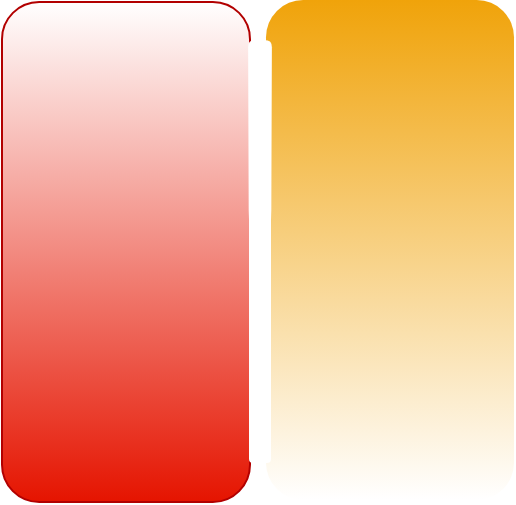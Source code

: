 <mxfile version="13.3.5" type="device"><diagram id="bBHyutnxD6PXOOyDwMFp" name="Page-1"><mxGraphModel dx="1170" dy="671" grid="1" gridSize="10" guides="1" tooltips="1" connect="1" arrows="1" fold="1" page="1" pageScale="1" pageWidth="256" pageHeight="256" math="0" shadow="0"><root><mxCell id="0"/><mxCell id="1" parent="0"/><mxCell id="44WfEMwOfhmnqO5ribuG-1" value="" style="rounded=1;whiteSpace=wrap;html=1;fillColor=#e51400;strokeColor=#B20000;fontColor=#ffffff;gradientColor=#ffffff;gradientDirection=north;" vertex="1" parent="1"><mxGeometry x="256" y="260" width="124" height="250" as="geometry"/></mxCell><mxCell id="44WfEMwOfhmnqO5ribuG-2" value="" style="rounded=1;whiteSpace=wrap;html=1;fillColor=#f0a30a;fontColor=#ffffff;strokeColor=none;gradientColor=#ffffff;" vertex="1" parent="1"><mxGeometry x="388" y="259" width="124" height="250" as="geometry"/></mxCell><mxCell id="44WfEMwOfhmnqO5ribuG-4" value="" style="rounded=1;whiteSpace=wrap;html=1;strokeColor=#FFFFFF;gradientColor=#ffffff;shadow=0;glass=1;" vertex="1" parent="1"><mxGeometry x="380" y="280" width="10" height="210" as="geometry"/></mxCell></root></mxGraphModel></diagram></mxfile>